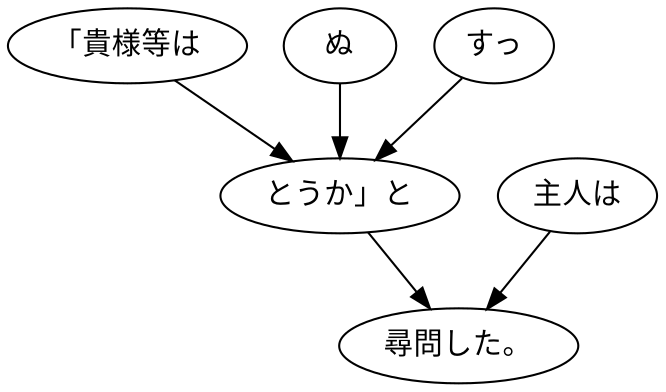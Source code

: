 digraph graph5136 {
	node0 [label="「貴様等は"];
	node1 [label="ぬ"];
	node2 [label="すっ"];
	node3 [label="とうか」と"];
	node4 [label="主人は"];
	node5 [label="尋問した。"];
	node0 -> node3;
	node1 -> node3;
	node2 -> node3;
	node3 -> node5;
	node4 -> node5;
}
